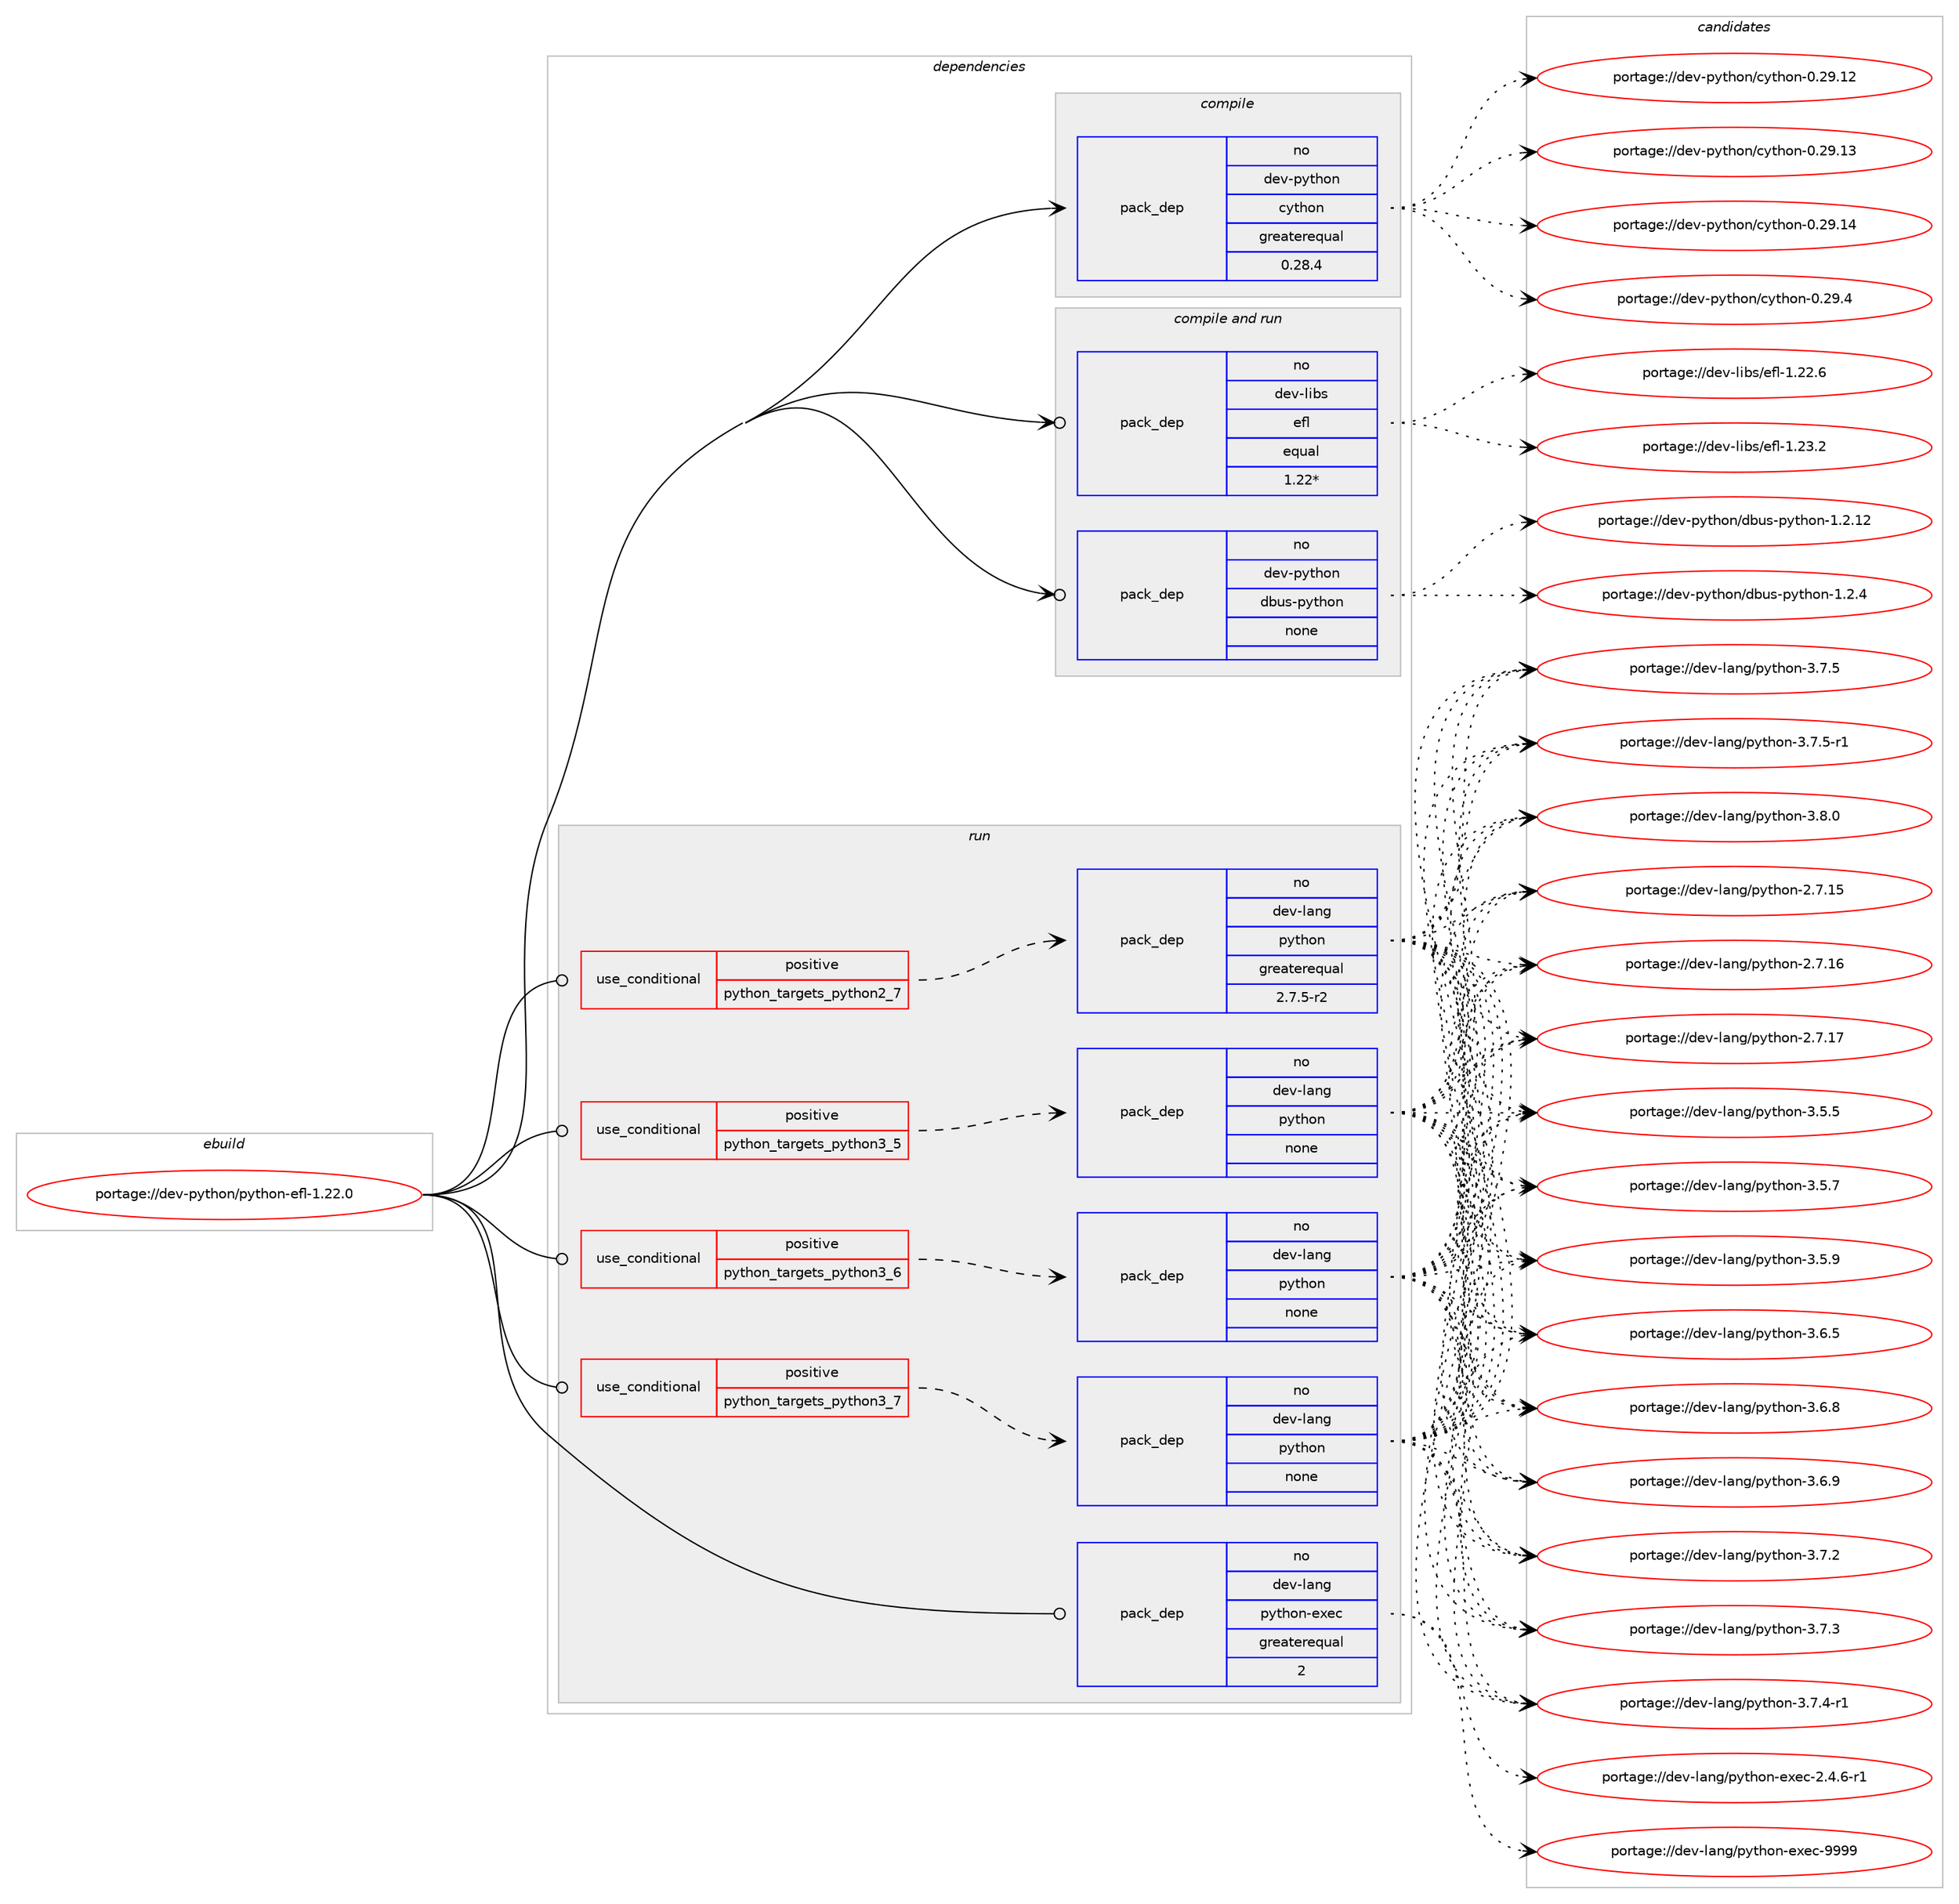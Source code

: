 digraph prolog {

# *************
# Graph options
# *************

newrank=true;
concentrate=true;
compound=true;
graph [rankdir=LR,fontname=Helvetica,fontsize=10,ranksep=1.5];#, ranksep=2.5, nodesep=0.2];
edge  [arrowhead=vee];
node  [fontname=Helvetica,fontsize=10];

# **********
# The ebuild
# **********

subgraph cluster_leftcol {
color=gray;
rank=same;
label=<<i>ebuild</i>>;
id [label="portage://dev-python/python-efl-1.22.0", color=red, width=4, href="../dev-python/python-efl-1.22.0.svg"];
}

# ****************
# The dependencies
# ****************

subgraph cluster_midcol {
color=gray;
label=<<i>dependencies</i>>;
subgraph cluster_compile {
fillcolor="#eeeeee";
style=filled;
label=<<i>compile</i>>;
subgraph pack125722 {
dependency165912 [label=<<TABLE BORDER="0" CELLBORDER="1" CELLSPACING="0" CELLPADDING="4" WIDTH="220"><TR><TD ROWSPAN="6" CELLPADDING="30">pack_dep</TD></TR><TR><TD WIDTH="110">no</TD></TR><TR><TD>dev-python</TD></TR><TR><TD>cython</TD></TR><TR><TD>greaterequal</TD></TR><TR><TD>0.28.4</TD></TR></TABLE>>, shape=none, color=blue];
}
id:e -> dependency165912:w [weight=20,style="solid",arrowhead="vee"];
}
subgraph cluster_compileandrun {
fillcolor="#eeeeee";
style=filled;
label=<<i>compile and run</i>>;
subgraph pack125723 {
dependency165913 [label=<<TABLE BORDER="0" CELLBORDER="1" CELLSPACING="0" CELLPADDING="4" WIDTH="220"><TR><TD ROWSPAN="6" CELLPADDING="30">pack_dep</TD></TR><TR><TD WIDTH="110">no</TD></TR><TR><TD>dev-libs</TD></TR><TR><TD>efl</TD></TR><TR><TD>equal</TD></TR><TR><TD>1.22*</TD></TR></TABLE>>, shape=none, color=blue];
}
id:e -> dependency165913:w [weight=20,style="solid",arrowhead="odotvee"];
subgraph pack125724 {
dependency165914 [label=<<TABLE BORDER="0" CELLBORDER="1" CELLSPACING="0" CELLPADDING="4" WIDTH="220"><TR><TD ROWSPAN="6" CELLPADDING="30">pack_dep</TD></TR><TR><TD WIDTH="110">no</TD></TR><TR><TD>dev-python</TD></TR><TR><TD>dbus-python</TD></TR><TR><TD>none</TD></TR><TR><TD></TD></TR></TABLE>>, shape=none, color=blue];
}
id:e -> dependency165914:w [weight=20,style="solid",arrowhead="odotvee"];
}
subgraph cluster_run {
fillcolor="#eeeeee";
style=filled;
label=<<i>run</i>>;
subgraph cond36798 {
dependency165915 [label=<<TABLE BORDER="0" CELLBORDER="1" CELLSPACING="0" CELLPADDING="4"><TR><TD ROWSPAN="3" CELLPADDING="10">use_conditional</TD></TR><TR><TD>positive</TD></TR><TR><TD>python_targets_python2_7</TD></TR></TABLE>>, shape=none, color=red];
subgraph pack125725 {
dependency165916 [label=<<TABLE BORDER="0" CELLBORDER="1" CELLSPACING="0" CELLPADDING="4" WIDTH="220"><TR><TD ROWSPAN="6" CELLPADDING="30">pack_dep</TD></TR><TR><TD WIDTH="110">no</TD></TR><TR><TD>dev-lang</TD></TR><TR><TD>python</TD></TR><TR><TD>greaterequal</TD></TR><TR><TD>2.7.5-r2</TD></TR></TABLE>>, shape=none, color=blue];
}
dependency165915:e -> dependency165916:w [weight=20,style="dashed",arrowhead="vee"];
}
id:e -> dependency165915:w [weight=20,style="solid",arrowhead="odot"];
subgraph cond36799 {
dependency165917 [label=<<TABLE BORDER="0" CELLBORDER="1" CELLSPACING="0" CELLPADDING="4"><TR><TD ROWSPAN="3" CELLPADDING="10">use_conditional</TD></TR><TR><TD>positive</TD></TR><TR><TD>python_targets_python3_5</TD></TR></TABLE>>, shape=none, color=red];
subgraph pack125726 {
dependency165918 [label=<<TABLE BORDER="0" CELLBORDER="1" CELLSPACING="0" CELLPADDING="4" WIDTH="220"><TR><TD ROWSPAN="6" CELLPADDING="30">pack_dep</TD></TR><TR><TD WIDTH="110">no</TD></TR><TR><TD>dev-lang</TD></TR><TR><TD>python</TD></TR><TR><TD>none</TD></TR><TR><TD></TD></TR></TABLE>>, shape=none, color=blue];
}
dependency165917:e -> dependency165918:w [weight=20,style="dashed",arrowhead="vee"];
}
id:e -> dependency165917:w [weight=20,style="solid",arrowhead="odot"];
subgraph cond36800 {
dependency165919 [label=<<TABLE BORDER="0" CELLBORDER="1" CELLSPACING="0" CELLPADDING="4"><TR><TD ROWSPAN="3" CELLPADDING="10">use_conditional</TD></TR><TR><TD>positive</TD></TR><TR><TD>python_targets_python3_6</TD></TR></TABLE>>, shape=none, color=red];
subgraph pack125727 {
dependency165920 [label=<<TABLE BORDER="0" CELLBORDER="1" CELLSPACING="0" CELLPADDING="4" WIDTH="220"><TR><TD ROWSPAN="6" CELLPADDING="30">pack_dep</TD></TR><TR><TD WIDTH="110">no</TD></TR><TR><TD>dev-lang</TD></TR><TR><TD>python</TD></TR><TR><TD>none</TD></TR><TR><TD></TD></TR></TABLE>>, shape=none, color=blue];
}
dependency165919:e -> dependency165920:w [weight=20,style="dashed",arrowhead="vee"];
}
id:e -> dependency165919:w [weight=20,style="solid",arrowhead="odot"];
subgraph cond36801 {
dependency165921 [label=<<TABLE BORDER="0" CELLBORDER="1" CELLSPACING="0" CELLPADDING="4"><TR><TD ROWSPAN="3" CELLPADDING="10">use_conditional</TD></TR><TR><TD>positive</TD></TR><TR><TD>python_targets_python3_7</TD></TR></TABLE>>, shape=none, color=red];
subgraph pack125728 {
dependency165922 [label=<<TABLE BORDER="0" CELLBORDER="1" CELLSPACING="0" CELLPADDING="4" WIDTH="220"><TR><TD ROWSPAN="6" CELLPADDING="30">pack_dep</TD></TR><TR><TD WIDTH="110">no</TD></TR><TR><TD>dev-lang</TD></TR><TR><TD>python</TD></TR><TR><TD>none</TD></TR><TR><TD></TD></TR></TABLE>>, shape=none, color=blue];
}
dependency165921:e -> dependency165922:w [weight=20,style="dashed",arrowhead="vee"];
}
id:e -> dependency165921:w [weight=20,style="solid",arrowhead="odot"];
subgraph pack125729 {
dependency165923 [label=<<TABLE BORDER="0" CELLBORDER="1" CELLSPACING="0" CELLPADDING="4" WIDTH="220"><TR><TD ROWSPAN="6" CELLPADDING="30">pack_dep</TD></TR><TR><TD WIDTH="110">no</TD></TR><TR><TD>dev-lang</TD></TR><TR><TD>python-exec</TD></TR><TR><TD>greaterequal</TD></TR><TR><TD>2</TD></TR></TABLE>>, shape=none, color=blue];
}
id:e -> dependency165923:w [weight=20,style="solid",arrowhead="odot"];
}
}

# **************
# The candidates
# **************

subgraph cluster_choices {
rank=same;
color=gray;
label=<<i>candidates</i>>;

subgraph choice125722 {
color=black;
nodesep=1;
choiceportage1001011184511212111610411111047991211161041111104548465057464950 [label="portage://dev-python/cython-0.29.12", color=red, width=4,href="../dev-python/cython-0.29.12.svg"];
choiceportage1001011184511212111610411111047991211161041111104548465057464951 [label="portage://dev-python/cython-0.29.13", color=red, width=4,href="../dev-python/cython-0.29.13.svg"];
choiceportage1001011184511212111610411111047991211161041111104548465057464952 [label="portage://dev-python/cython-0.29.14", color=red, width=4,href="../dev-python/cython-0.29.14.svg"];
choiceportage10010111845112121116104111110479912111610411111045484650574652 [label="portage://dev-python/cython-0.29.4", color=red, width=4,href="../dev-python/cython-0.29.4.svg"];
dependency165912:e -> choiceportage1001011184511212111610411111047991211161041111104548465057464950:w [style=dotted,weight="100"];
dependency165912:e -> choiceportage1001011184511212111610411111047991211161041111104548465057464951:w [style=dotted,weight="100"];
dependency165912:e -> choiceportage1001011184511212111610411111047991211161041111104548465057464952:w [style=dotted,weight="100"];
dependency165912:e -> choiceportage10010111845112121116104111110479912111610411111045484650574652:w [style=dotted,weight="100"];
}
subgraph choice125723 {
color=black;
nodesep=1;
choiceportage10010111845108105981154710110210845494650504654 [label="portage://dev-libs/efl-1.22.6", color=red, width=4,href="../dev-libs/efl-1.22.6.svg"];
choiceportage10010111845108105981154710110210845494650514650 [label="portage://dev-libs/efl-1.23.2", color=red, width=4,href="../dev-libs/efl-1.23.2.svg"];
dependency165913:e -> choiceportage10010111845108105981154710110210845494650504654:w [style=dotted,weight="100"];
dependency165913:e -> choiceportage10010111845108105981154710110210845494650514650:w [style=dotted,weight="100"];
}
subgraph choice125724 {
color=black;
nodesep=1;
choiceportage1001011184511212111610411111047100981171154511212111610411111045494650464950 [label="portage://dev-python/dbus-python-1.2.12", color=red, width=4,href="../dev-python/dbus-python-1.2.12.svg"];
choiceportage10010111845112121116104111110471009811711545112121116104111110454946504652 [label="portage://dev-python/dbus-python-1.2.4", color=red, width=4,href="../dev-python/dbus-python-1.2.4.svg"];
dependency165914:e -> choiceportage1001011184511212111610411111047100981171154511212111610411111045494650464950:w [style=dotted,weight="100"];
dependency165914:e -> choiceportage10010111845112121116104111110471009811711545112121116104111110454946504652:w [style=dotted,weight="100"];
}
subgraph choice125725 {
color=black;
nodesep=1;
choiceportage10010111845108971101034711212111610411111045504655464953 [label="portage://dev-lang/python-2.7.15", color=red, width=4,href="../dev-lang/python-2.7.15.svg"];
choiceportage10010111845108971101034711212111610411111045504655464954 [label="portage://dev-lang/python-2.7.16", color=red, width=4,href="../dev-lang/python-2.7.16.svg"];
choiceportage10010111845108971101034711212111610411111045504655464955 [label="portage://dev-lang/python-2.7.17", color=red, width=4,href="../dev-lang/python-2.7.17.svg"];
choiceportage100101118451089711010347112121116104111110455146534653 [label="portage://dev-lang/python-3.5.5", color=red, width=4,href="../dev-lang/python-3.5.5.svg"];
choiceportage100101118451089711010347112121116104111110455146534655 [label="portage://dev-lang/python-3.5.7", color=red, width=4,href="../dev-lang/python-3.5.7.svg"];
choiceportage100101118451089711010347112121116104111110455146534657 [label="portage://dev-lang/python-3.5.9", color=red, width=4,href="../dev-lang/python-3.5.9.svg"];
choiceportage100101118451089711010347112121116104111110455146544653 [label="portage://dev-lang/python-3.6.5", color=red, width=4,href="../dev-lang/python-3.6.5.svg"];
choiceportage100101118451089711010347112121116104111110455146544656 [label="portage://dev-lang/python-3.6.8", color=red, width=4,href="../dev-lang/python-3.6.8.svg"];
choiceportage100101118451089711010347112121116104111110455146544657 [label="portage://dev-lang/python-3.6.9", color=red, width=4,href="../dev-lang/python-3.6.9.svg"];
choiceportage100101118451089711010347112121116104111110455146554650 [label="portage://dev-lang/python-3.7.2", color=red, width=4,href="../dev-lang/python-3.7.2.svg"];
choiceportage100101118451089711010347112121116104111110455146554651 [label="portage://dev-lang/python-3.7.3", color=red, width=4,href="../dev-lang/python-3.7.3.svg"];
choiceportage1001011184510897110103471121211161041111104551465546524511449 [label="portage://dev-lang/python-3.7.4-r1", color=red, width=4,href="../dev-lang/python-3.7.4-r1.svg"];
choiceportage100101118451089711010347112121116104111110455146554653 [label="portage://dev-lang/python-3.7.5", color=red, width=4,href="../dev-lang/python-3.7.5.svg"];
choiceportage1001011184510897110103471121211161041111104551465546534511449 [label="portage://dev-lang/python-3.7.5-r1", color=red, width=4,href="../dev-lang/python-3.7.5-r1.svg"];
choiceportage100101118451089711010347112121116104111110455146564648 [label="portage://dev-lang/python-3.8.0", color=red, width=4,href="../dev-lang/python-3.8.0.svg"];
dependency165916:e -> choiceportage10010111845108971101034711212111610411111045504655464953:w [style=dotted,weight="100"];
dependency165916:e -> choiceportage10010111845108971101034711212111610411111045504655464954:w [style=dotted,weight="100"];
dependency165916:e -> choiceportage10010111845108971101034711212111610411111045504655464955:w [style=dotted,weight="100"];
dependency165916:e -> choiceportage100101118451089711010347112121116104111110455146534653:w [style=dotted,weight="100"];
dependency165916:e -> choiceportage100101118451089711010347112121116104111110455146534655:w [style=dotted,weight="100"];
dependency165916:e -> choiceportage100101118451089711010347112121116104111110455146534657:w [style=dotted,weight="100"];
dependency165916:e -> choiceportage100101118451089711010347112121116104111110455146544653:w [style=dotted,weight="100"];
dependency165916:e -> choiceportage100101118451089711010347112121116104111110455146544656:w [style=dotted,weight="100"];
dependency165916:e -> choiceportage100101118451089711010347112121116104111110455146544657:w [style=dotted,weight="100"];
dependency165916:e -> choiceportage100101118451089711010347112121116104111110455146554650:w [style=dotted,weight="100"];
dependency165916:e -> choiceportage100101118451089711010347112121116104111110455146554651:w [style=dotted,weight="100"];
dependency165916:e -> choiceportage1001011184510897110103471121211161041111104551465546524511449:w [style=dotted,weight="100"];
dependency165916:e -> choiceportage100101118451089711010347112121116104111110455146554653:w [style=dotted,weight="100"];
dependency165916:e -> choiceportage1001011184510897110103471121211161041111104551465546534511449:w [style=dotted,weight="100"];
dependency165916:e -> choiceportage100101118451089711010347112121116104111110455146564648:w [style=dotted,weight="100"];
}
subgraph choice125726 {
color=black;
nodesep=1;
choiceportage10010111845108971101034711212111610411111045504655464953 [label="portage://dev-lang/python-2.7.15", color=red, width=4,href="../dev-lang/python-2.7.15.svg"];
choiceportage10010111845108971101034711212111610411111045504655464954 [label="portage://dev-lang/python-2.7.16", color=red, width=4,href="../dev-lang/python-2.7.16.svg"];
choiceportage10010111845108971101034711212111610411111045504655464955 [label="portage://dev-lang/python-2.7.17", color=red, width=4,href="../dev-lang/python-2.7.17.svg"];
choiceportage100101118451089711010347112121116104111110455146534653 [label="portage://dev-lang/python-3.5.5", color=red, width=4,href="../dev-lang/python-3.5.5.svg"];
choiceportage100101118451089711010347112121116104111110455146534655 [label="portage://dev-lang/python-3.5.7", color=red, width=4,href="../dev-lang/python-3.5.7.svg"];
choiceportage100101118451089711010347112121116104111110455146534657 [label="portage://dev-lang/python-3.5.9", color=red, width=4,href="../dev-lang/python-3.5.9.svg"];
choiceportage100101118451089711010347112121116104111110455146544653 [label="portage://dev-lang/python-3.6.5", color=red, width=4,href="../dev-lang/python-3.6.5.svg"];
choiceportage100101118451089711010347112121116104111110455146544656 [label="portage://dev-lang/python-3.6.8", color=red, width=4,href="../dev-lang/python-3.6.8.svg"];
choiceportage100101118451089711010347112121116104111110455146544657 [label="portage://dev-lang/python-3.6.9", color=red, width=4,href="../dev-lang/python-3.6.9.svg"];
choiceportage100101118451089711010347112121116104111110455146554650 [label="portage://dev-lang/python-3.7.2", color=red, width=4,href="../dev-lang/python-3.7.2.svg"];
choiceportage100101118451089711010347112121116104111110455146554651 [label="portage://dev-lang/python-3.7.3", color=red, width=4,href="../dev-lang/python-3.7.3.svg"];
choiceportage1001011184510897110103471121211161041111104551465546524511449 [label="portage://dev-lang/python-3.7.4-r1", color=red, width=4,href="../dev-lang/python-3.7.4-r1.svg"];
choiceportage100101118451089711010347112121116104111110455146554653 [label="portage://dev-lang/python-3.7.5", color=red, width=4,href="../dev-lang/python-3.7.5.svg"];
choiceportage1001011184510897110103471121211161041111104551465546534511449 [label="portage://dev-lang/python-3.7.5-r1", color=red, width=4,href="../dev-lang/python-3.7.5-r1.svg"];
choiceportage100101118451089711010347112121116104111110455146564648 [label="portage://dev-lang/python-3.8.0", color=red, width=4,href="../dev-lang/python-3.8.0.svg"];
dependency165918:e -> choiceportage10010111845108971101034711212111610411111045504655464953:w [style=dotted,weight="100"];
dependency165918:e -> choiceportage10010111845108971101034711212111610411111045504655464954:w [style=dotted,weight="100"];
dependency165918:e -> choiceportage10010111845108971101034711212111610411111045504655464955:w [style=dotted,weight="100"];
dependency165918:e -> choiceportage100101118451089711010347112121116104111110455146534653:w [style=dotted,weight="100"];
dependency165918:e -> choiceportage100101118451089711010347112121116104111110455146534655:w [style=dotted,weight="100"];
dependency165918:e -> choiceportage100101118451089711010347112121116104111110455146534657:w [style=dotted,weight="100"];
dependency165918:e -> choiceportage100101118451089711010347112121116104111110455146544653:w [style=dotted,weight="100"];
dependency165918:e -> choiceportage100101118451089711010347112121116104111110455146544656:w [style=dotted,weight="100"];
dependency165918:e -> choiceportage100101118451089711010347112121116104111110455146544657:w [style=dotted,weight="100"];
dependency165918:e -> choiceportage100101118451089711010347112121116104111110455146554650:w [style=dotted,weight="100"];
dependency165918:e -> choiceportage100101118451089711010347112121116104111110455146554651:w [style=dotted,weight="100"];
dependency165918:e -> choiceportage1001011184510897110103471121211161041111104551465546524511449:w [style=dotted,weight="100"];
dependency165918:e -> choiceportage100101118451089711010347112121116104111110455146554653:w [style=dotted,weight="100"];
dependency165918:e -> choiceportage1001011184510897110103471121211161041111104551465546534511449:w [style=dotted,weight="100"];
dependency165918:e -> choiceportage100101118451089711010347112121116104111110455146564648:w [style=dotted,weight="100"];
}
subgraph choice125727 {
color=black;
nodesep=1;
choiceportage10010111845108971101034711212111610411111045504655464953 [label="portage://dev-lang/python-2.7.15", color=red, width=4,href="../dev-lang/python-2.7.15.svg"];
choiceportage10010111845108971101034711212111610411111045504655464954 [label="portage://dev-lang/python-2.7.16", color=red, width=4,href="../dev-lang/python-2.7.16.svg"];
choiceportage10010111845108971101034711212111610411111045504655464955 [label="portage://dev-lang/python-2.7.17", color=red, width=4,href="../dev-lang/python-2.7.17.svg"];
choiceportage100101118451089711010347112121116104111110455146534653 [label="portage://dev-lang/python-3.5.5", color=red, width=4,href="../dev-lang/python-3.5.5.svg"];
choiceportage100101118451089711010347112121116104111110455146534655 [label="portage://dev-lang/python-3.5.7", color=red, width=4,href="../dev-lang/python-3.5.7.svg"];
choiceportage100101118451089711010347112121116104111110455146534657 [label="portage://dev-lang/python-3.5.9", color=red, width=4,href="../dev-lang/python-3.5.9.svg"];
choiceportage100101118451089711010347112121116104111110455146544653 [label="portage://dev-lang/python-3.6.5", color=red, width=4,href="../dev-lang/python-3.6.5.svg"];
choiceportage100101118451089711010347112121116104111110455146544656 [label="portage://dev-lang/python-3.6.8", color=red, width=4,href="../dev-lang/python-3.6.8.svg"];
choiceportage100101118451089711010347112121116104111110455146544657 [label="portage://dev-lang/python-3.6.9", color=red, width=4,href="../dev-lang/python-3.6.9.svg"];
choiceportage100101118451089711010347112121116104111110455146554650 [label="portage://dev-lang/python-3.7.2", color=red, width=4,href="../dev-lang/python-3.7.2.svg"];
choiceportage100101118451089711010347112121116104111110455146554651 [label="portage://dev-lang/python-3.7.3", color=red, width=4,href="../dev-lang/python-3.7.3.svg"];
choiceportage1001011184510897110103471121211161041111104551465546524511449 [label="portage://dev-lang/python-3.7.4-r1", color=red, width=4,href="../dev-lang/python-3.7.4-r1.svg"];
choiceportage100101118451089711010347112121116104111110455146554653 [label="portage://dev-lang/python-3.7.5", color=red, width=4,href="../dev-lang/python-3.7.5.svg"];
choiceportage1001011184510897110103471121211161041111104551465546534511449 [label="portage://dev-lang/python-3.7.5-r1", color=red, width=4,href="../dev-lang/python-3.7.5-r1.svg"];
choiceportage100101118451089711010347112121116104111110455146564648 [label="portage://dev-lang/python-3.8.0", color=red, width=4,href="../dev-lang/python-3.8.0.svg"];
dependency165920:e -> choiceportage10010111845108971101034711212111610411111045504655464953:w [style=dotted,weight="100"];
dependency165920:e -> choiceportage10010111845108971101034711212111610411111045504655464954:w [style=dotted,weight="100"];
dependency165920:e -> choiceportage10010111845108971101034711212111610411111045504655464955:w [style=dotted,weight="100"];
dependency165920:e -> choiceportage100101118451089711010347112121116104111110455146534653:w [style=dotted,weight="100"];
dependency165920:e -> choiceportage100101118451089711010347112121116104111110455146534655:w [style=dotted,weight="100"];
dependency165920:e -> choiceportage100101118451089711010347112121116104111110455146534657:w [style=dotted,weight="100"];
dependency165920:e -> choiceportage100101118451089711010347112121116104111110455146544653:w [style=dotted,weight="100"];
dependency165920:e -> choiceportage100101118451089711010347112121116104111110455146544656:w [style=dotted,weight="100"];
dependency165920:e -> choiceportage100101118451089711010347112121116104111110455146544657:w [style=dotted,weight="100"];
dependency165920:e -> choiceportage100101118451089711010347112121116104111110455146554650:w [style=dotted,weight="100"];
dependency165920:e -> choiceportage100101118451089711010347112121116104111110455146554651:w [style=dotted,weight="100"];
dependency165920:e -> choiceportage1001011184510897110103471121211161041111104551465546524511449:w [style=dotted,weight="100"];
dependency165920:e -> choiceportage100101118451089711010347112121116104111110455146554653:w [style=dotted,weight="100"];
dependency165920:e -> choiceportage1001011184510897110103471121211161041111104551465546534511449:w [style=dotted,weight="100"];
dependency165920:e -> choiceportage100101118451089711010347112121116104111110455146564648:w [style=dotted,weight="100"];
}
subgraph choice125728 {
color=black;
nodesep=1;
choiceportage10010111845108971101034711212111610411111045504655464953 [label="portage://dev-lang/python-2.7.15", color=red, width=4,href="../dev-lang/python-2.7.15.svg"];
choiceportage10010111845108971101034711212111610411111045504655464954 [label="portage://dev-lang/python-2.7.16", color=red, width=4,href="../dev-lang/python-2.7.16.svg"];
choiceportage10010111845108971101034711212111610411111045504655464955 [label="portage://dev-lang/python-2.7.17", color=red, width=4,href="../dev-lang/python-2.7.17.svg"];
choiceportage100101118451089711010347112121116104111110455146534653 [label="portage://dev-lang/python-3.5.5", color=red, width=4,href="../dev-lang/python-3.5.5.svg"];
choiceportage100101118451089711010347112121116104111110455146534655 [label="portage://dev-lang/python-3.5.7", color=red, width=4,href="../dev-lang/python-3.5.7.svg"];
choiceportage100101118451089711010347112121116104111110455146534657 [label="portage://dev-lang/python-3.5.9", color=red, width=4,href="../dev-lang/python-3.5.9.svg"];
choiceportage100101118451089711010347112121116104111110455146544653 [label="portage://dev-lang/python-3.6.5", color=red, width=4,href="../dev-lang/python-3.6.5.svg"];
choiceportage100101118451089711010347112121116104111110455146544656 [label="portage://dev-lang/python-3.6.8", color=red, width=4,href="../dev-lang/python-3.6.8.svg"];
choiceportage100101118451089711010347112121116104111110455146544657 [label="portage://dev-lang/python-3.6.9", color=red, width=4,href="../dev-lang/python-3.6.9.svg"];
choiceportage100101118451089711010347112121116104111110455146554650 [label="portage://dev-lang/python-3.7.2", color=red, width=4,href="../dev-lang/python-3.7.2.svg"];
choiceportage100101118451089711010347112121116104111110455146554651 [label="portage://dev-lang/python-3.7.3", color=red, width=4,href="../dev-lang/python-3.7.3.svg"];
choiceportage1001011184510897110103471121211161041111104551465546524511449 [label="portage://dev-lang/python-3.7.4-r1", color=red, width=4,href="../dev-lang/python-3.7.4-r1.svg"];
choiceportage100101118451089711010347112121116104111110455146554653 [label="portage://dev-lang/python-3.7.5", color=red, width=4,href="../dev-lang/python-3.7.5.svg"];
choiceportage1001011184510897110103471121211161041111104551465546534511449 [label="portage://dev-lang/python-3.7.5-r1", color=red, width=4,href="../dev-lang/python-3.7.5-r1.svg"];
choiceportage100101118451089711010347112121116104111110455146564648 [label="portage://dev-lang/python-3.8.0", color=red, width=4,href="../dev-lang/python-3.8.0.svg"];
dependency165922:e -> choiceportage10010111845108971101034711212111610411111045504655464953:w [style=dotted,weight="100"];
dependency165922:e -> choiceportage10010111845108971101034711212111610411111045504655464954:w [style=dotted,weight="100"];
dependency165922:e -> choiceportage10010111845108971101034711212111610411111045504655464955:w [style=dotted,weight="100"];
dependency165922:e -> choiceportage100101118451089711010347112121116104111110455146534653:w [style=dotted,weight="100"];
dependency165922:e -> choiceportage100101118451089711010347112121116104111110455146534655:w [style=dotted,weight="100"];
dependency165922:e -> choiceportage100101118451089711010347112121116104111110455146534657:w [style=dotted,weight="100"];
dependency165922:e -> choiceportage100101118451089711010347112121116104111110455146544653:w [style=dotted,weight="100"];
dependency165922:e -> choiceportage100101118451089711010347112121116104111110455146544656:w [style=dotted,weight="100"];
dependency165922:e -> choiceportage100101118451089711010347112121116104111110455146544657:w [style=dotted,weight="100"];
dependency165922:e -> choiceportage100101118451089711010347112121116104111110455146554650:w [style=dotted,weight="100"];
dependency165922:e -> choiceportage100101118451089711010347112121116104111110455146554651:w [style=dotted,weight="100"];
dependency165922:e -> choiceportage1001011184510897110103471121211161041111104551465546524511449:w [style=dotted,weight="100"];
dependency165922:e -> choiceportage100101118451089711010347112121116104111110455146554653:w [style=dotted,weight="100"];
dependency165922:e -> choiceportage1001011184510897110103471121211161041111104551465546534511449:w [style=dotted,weight="100"];
dependency165922:e -> choiceportage100101118451089711010347112121116104111110455146564648:w [style=dotted,weight="100"];
}
subgraph choice125729 {
color=black;
nodesep=1;
choiceportage10010111845108971101034711212111610411111045101120101994550465246544511449 [label="portage://dev-lang/python-exec-2.4.6-r1", color=red, width=4,href="../dev-lang/python-exec-2.4.6-r1.svg"];
choiceportage10010111845108971101034711212111610411111045101120101994557575757 [label="portage://dev-lang/python-exec-9999", color=red, width=4,href="../dev-lang/python-exec-9999.svg"];
dependency165923:e -> choiceportage10010111845108971101034711212111610411111045101120101994550465246544511449:w [style=dotted,weight="100"];
dependency165923:e -> choiceportage10010111845108971101034711212111610411111045101120101994557575757:w [style=dotted,weight="100"];
}
}

}
